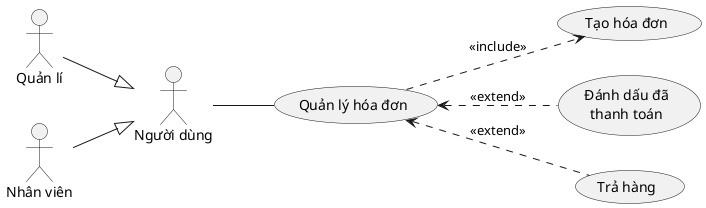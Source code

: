@startuml ManageInvoice
left to right direction

actor :Người dùng: as User
actor :Quản lí: as Manager
actor :Nhân viên: as Staff

usecase ManageInvoice as "Quản lý hóa đơn"
usecase CreateInvoice as "Tạo hóa đơn"
usecase MarkPaidInvoice as "Đánh dấu đã\nthanh toán"
usecase ReturnInvoice as "Trả hàng"

Manager --|> User
Staff --|> User

User -- ManageInvoice
ManageInvoice ..> CreateInvoice : <<include>>
ManageInvoice <.. MarkPaidInvoice : <<extend>>
ManageInvoice <.. ReturnInvoice : <<extend>>
@enduml